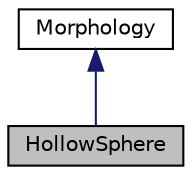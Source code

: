 digraph "HollowSphere"
{
 // LATEX_PDF_SIZE
  edge [fontname="Helvetica",fontsize="10",labelfontname="Helvetica",labelfontsize="10"];
  node [fontname="Helvetica",fontsize="10",shape=record];
  Node1 [label="HollowSphere",height=0.2,width=0.4,color="black", fillcolor="grey75", style="filled", fontcolor="black",tooltip="Hollow Sphere shell. 2D Manifold."];
  Node2 -> Node1 [dir="back",color="midnightblue",fontsize="10",style="solid",fontname="Helvetica"];
  Node2 [label="Morphology",height=0.2,width=0.4,color="black", fillcolor="white", style="filled",URL="$class_morphology.html",tooltip=" "];
}
